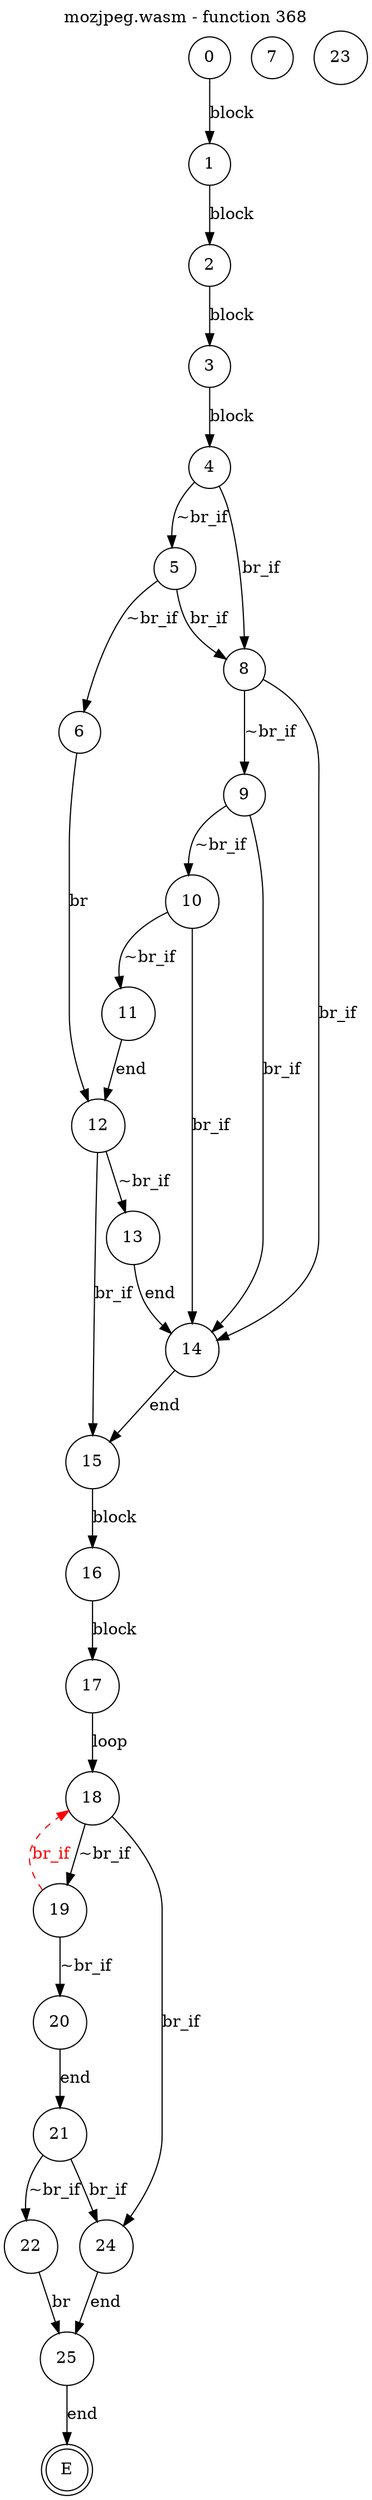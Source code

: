 digraph finite_state_machine {
    label = "mozjpeg.wasm - function 368"
    labelloc =  t
    labelfontsize = 16
    labelfontcolor = black
    labelfontname = "Helvetica"
    node [shape = doublecircle]; E ;
node [shape=circle, fontcolor=black, style="", label="0"]0
node [shape=circle, fontcolor=black, style="", label="1"]1
node [shape=circle, fontcolor=black, style="", label="2"]2
node [shape=circle, fontcolor=black, style="", label="3"]3
node [shape=circle, fontcolor=black, style="", label="4"]4
node [shape=circle, fontcolor=black, style="", label="5"]5
node [shape=circle, fontcolor=black, style="", label="6"]6
node [shape=circle, fontcolor=black, style="", label="7"]7
node [shape=circle, fontcolor=black, style="", label="8"]8
node [shape=circle, fontcolor=black, style="", label="9"]9
node [shape=circle, fontcolor=black, style="", label="10"]10
node [shape=circle, fontcolor=black, style="", label="11"]11
node [shape=circle, fontcolor=black, style="", label="12"]12
node [shape=circle, fontcolor=black, style="", label="13"]13
node [shape=circle, fontcolor=black, style="", label="14"]14
node [shape=circle, fontcolor=black, style="", label="15"]15
node [shape=circle, fontcolor=black, style="", label="16"]16
node [shape=circle, fontcolor=black, style="", label="17"]17
node [shape=circle, fontcolor=black, style="", label="18"]18
node [shape=circle, fontcolor=black, style="", label="19"]19
node [shape=circle, fontcolor=black, style="", label="20"]20
node [shape=circle, fontcolor=black, style="", label="21"]21
node [shape=circle, fontcolor=black, style="", label="22"]22
node [shape=circle, fontcolor=black, style="", label="23"]23
node [shape=circle, fontcolor=black, style="", label="24"]24
node [shape=circle, fontcolor=black, style="", label="25"]25
node [shape=circle, fontcolor=black, style="", label="E"]E
    0 -> 1[label="block"];
    1 -> 2[label="block"];
    2 -> 3[label="block"];
    3 -> 4[label="block"];
    4 -> 5[label="~br_if"];
    4 -> 8[label="br_if"];
    5 -> 6[label="~br_if"];
    5 -> 8[label="br_if"];
    6 -> 12[label="br"];
    8 -> 9[label="~br_if"];
    8 -> 14[label="br_if"];
    9 -> 10[label="~br_if"];
    9 -> 14[label="br_if"];
    10 -> 11[label="~br_if"];
    10 -> 14[label="br_if"];
    11 -> 12[label="end"];
    12 -> 13[label="~br_if"];
    12 -> 15[label="br_if"];
    13 -> 14[label="end"];
    14 -> 15[label="end"];
    15 -> 16[label="block"];
    16 -> 17[label="block"];
    17 -> 18[label="loop"];
    18 -> 19[label="~br_if"];
    18 -> 24[label="br_if"];
    19 -> 20[label="~br_if"];
    19 -> 18[style="dashed" color="red" fontcolor="red" label="br_if"];
    20 -> 21[label="end"];
    21 -> 22[label="~br_if"];
    21 -> 24[label="br_if"];
    22 -> 25[label="br"];
    24 -> 25[label="end"];
    25 -> E[label="end"];
}

